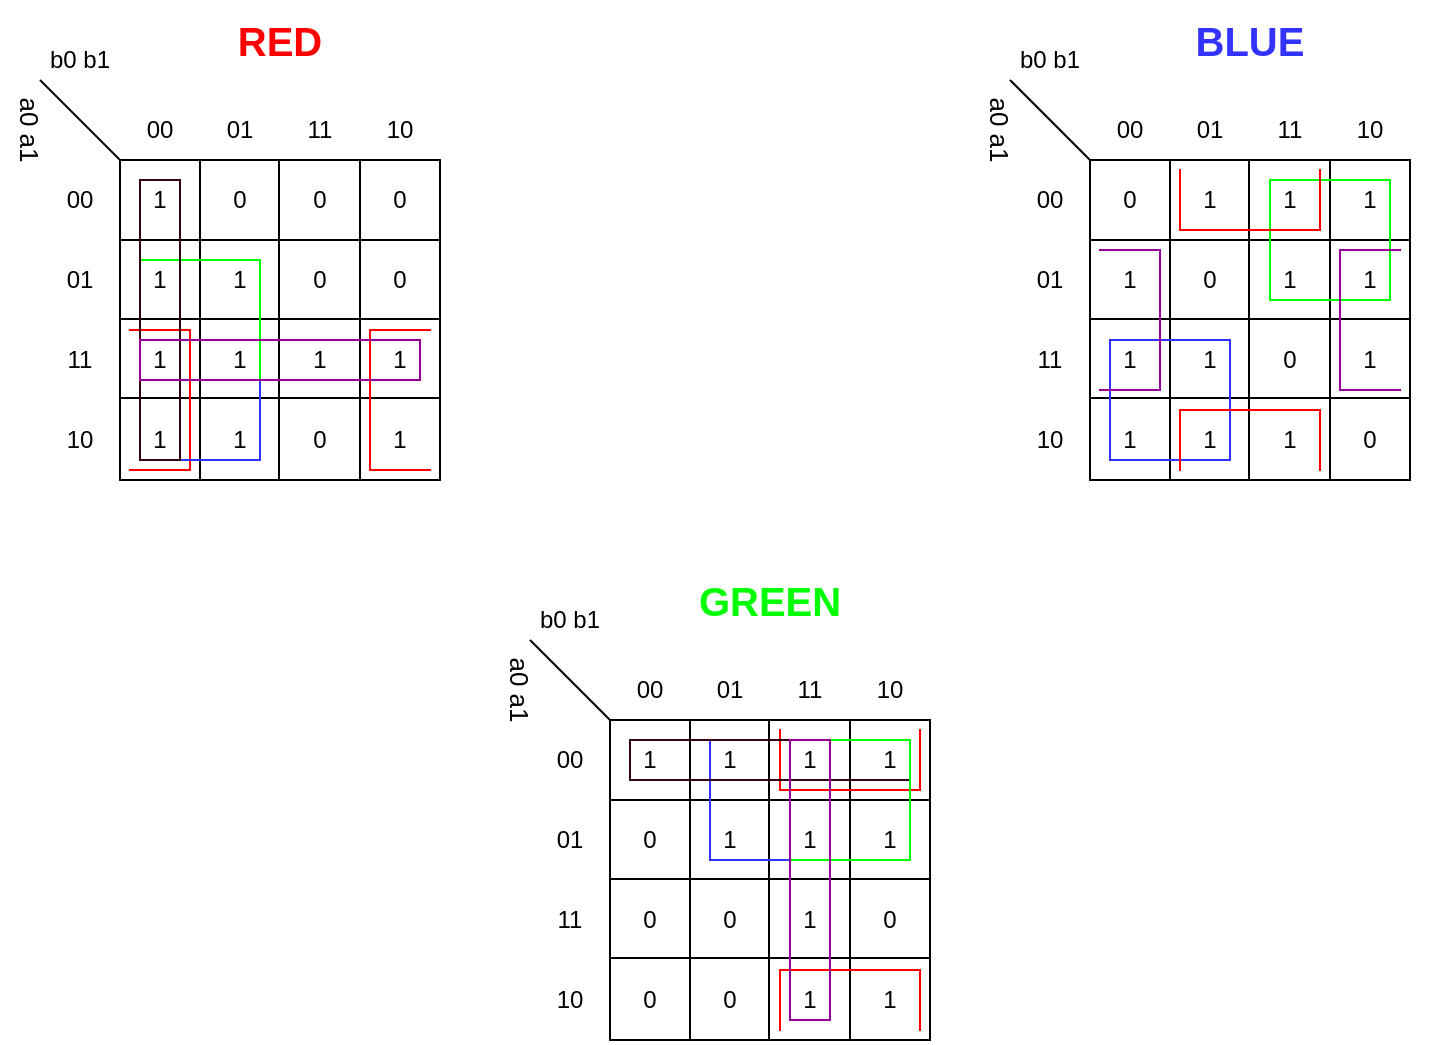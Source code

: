 <mxfile version="26.0.14">
  <diagram name="Page-1" id="_spbNpdxGvu0bYpgRzP7">
    <mxGraphModel dx="1105" dy="635" grid="1" gridSize="10" guides="1" tooltips="1" connect="1" arrows="1" fold="1" page="1" pageScale="1" pageWidth="850" pageHeight="1100" math="0" shadow="0">
      <root>
        <mxCell id="0" />
        <mxCell id="1" parent="0" />
        <mxCell id="H_fdNqEZYhqOomwV6L9n-1" value="" style="rounded=0;whiteSpace=wrap;html=1;" parent="1" vertex="1">
          <mxGeometry x="105" y="120" width="160" height="160" as="geometry" />
        </mxCell>
        <mxCell id="H_fdNqEZYhqOomwV6L9n-2" value="" style="endArrow=none;html=1;rounded=0;entryX=0;entryY=0;entryDx=0;entryDy=0;" parent="1" edge="1" target="H_fdNqEZYhqOomwV6L9n-1">
          <mxGeometry width="50" height="50" relative="1" as="geometry">
            <mxPoint x="65" y="80" as="sourcePoint" />
            <mxPoint x="95" y="50" as="targetPoint" />
          </mxGeometry>
        </mxCell>
        <mxCell id="ha9z89Nl5Ze3QV_GlEnP-1" value="a0 a1" style="text;html=1;align=center;verticalAlign=middle;whiteSpace=wrap;rounded=0;rotation=90;fontSize=13;" vertex="1" parent="1">
          <mxGeometry x="35" y="90" width="50" height="30" as="geometry" />
        </mxCell>
        <mxCell id="ha9z89Nl5Ze3QV_GlEnP-3" value="b0 b1" style="text;html=1;align=center;verticalAlign=middle;whiteSpace=wrap;rounded=0;" vertex="1" parent="1">
          <mxGeometry x="65" y="60" width="40" height="20" as="geometry" />
        </mxCell>
        <mxCell id="ha9z89Nl5Ze3QV_GlEnP-6" value="00" style="text;html=1;align=center;verticalAlign=middle;whiteSpace=wrap;rounded=0;" vertex="1" parent="1">
          <mxGeometry x="95" y="90" width="60" height="30" as="geometry" />
        </mxCell>
        <mxCell id="ha9z89Nl5Ze3QV_GlEnP-7" value="01" style="text;html=1;align=center;verticalAlign=middle;whiteSpace=wrap;rounded=0;" vertex="1" parent="1">
          <mxGeometry x="135" y="90" width="60" height="30" as="geometry" />
        </mxCell>
        <mxCell id="ha9z89Nl5Ze3QV_GlEnP-8" value="11" style="text;html=1;align=center;verticalAlign=middle;whiteSpace=wrap;rounded=0;" vertex="1" parent="1">
          <mxGeometry x="175" y="90" width="60" height="30" as="geometry" />
        </mxCell>
        <mxCell id="ha9z89Nl5Ze3QV_GlEnP-9" value="10" style="text;html=1;align=center;verticalAlign=middle;whiteSpace=wrap;rounded=0;" vertex="1" parent="1">
          <mxGeometry x="215" y="90" width="60" height="30" as="geometry" />
        </mxCell>
        <mxCell id="ha9z89Nl5Ze3QV_GlEnP-10" value="00" style="text;html=1;align=center;verticalAlign=middle;whiteSpace=wrap;rounded=0;" vertex="1" parent="1">
          <mxGeometry x="55" y="120" width="60" height="40" as="geometry" />
        </mxCell>
        <mxCell id="ha9z89Nl5Ze3QV_GlEnP-11" value="01" style="text;html=1;align=center;verticalAlign=middle;whiteSpace=wrap;rounded=0;" vertex="1" parent="1">
          <mxGeometry x="55" y="160" width="60" height="40" as="geometry" />
        </mxCell>
        <mxCell id="ha9z89Nl5Ze3QV_GlEnP-12" value="11" style="text;html=1;align=center;verticalAlign=middle;whiteSpace=wrap;rounded=0;" vertex="1" parent="1">
          <mxGeometry x="55" y="200" width="60" height="40" as="geometry" />
        </mxCell>
        <mxCell id="ha9z89Nl5Ze3QV_GlEnP-13" value="10" style="text;html=1;align=center;verticalAlign=middle;whiteSpace=wrap;rounded=0;" vertex="1" parent="1">
          <mxGeometry x="55" y="240" width="60" height="40" as="geometry" />
        </mxCell>
        <mxCell id="ha9z89Nl5Ze3QV_GlEnP-14" value="" style="endArrow=none;html=1;rounded=0;exitX=0.75;exitY=1;exitDx=0;exitDy=0;entryX=0.75;entryY=0;entryDx=0;entryDy=0;" edge="1" parent="1" source="H_fdNqEZYhqOomwV6L9n-1" target="H_fdNqEZYhqOomwV6L9n-1">
          <mxGeometry width="50" height="50" relative="1" as="geometry">
            <mxPoint x="225" y="260" as="sourcePoint" />
            <mxPoint x="275" y="210" as="targetPoint" />
          </mxGeometry>
        </mxCell>
        <mxCell id="ha9z89Nl5Ze3QV_GlEnP-15" value="" style="endArrow=none;html=1;rounded=0;exitX=0.75;exitY=1;exitDx=0;exitDy=0;entryX=0.75;entryY=0;entryDx=0;entryDy=0;" edge="1" parent="1">
          <mxGeometry width="50" height="50" relative="1" as="geometry">
            <mxPoint x="184.5" y="280" as="sourcePoint" />
            <mxPoint x="184.5" y="120" as="targetPoint" />
          </mxGeometry>
        </mxCell>
        <mxCell id="ha9z89Nl5Ze3QV_GlEnP-16" value="" style="endArrow=none;html=1;rounded=0;exitX=0.75;exitY=1;exitDx=0;exitDy=0;entryX=0.75;entryY=0;entryDx=0;entryDy=0;" edge="1" parent="1">
          <mxGeometry width="50" height="50" relative="1" as="geometry">
            <mxPoint x="145" y="280" as="sourcePoint" />
            <mxPoint x="145" y="120" as="targetPoint" />
          </mxGeometry>
        </mxCell>
        <mxCell id="ha9z89Nl5Ze3QV_GlEnP-17" value="" style="endArrow=none;html=1;rounded=0;entryX=1;entryY=0.25;entryDx=0;entryDy=0;" edge="1" parent="1" target="H_fdNqEZYhqOomwV6L9n-1">
          <mxGeometry width="50" height="50" relative="1" as="geometry">
            <mxPoint x="105" y="160" as="sourcePoint" />
            <mxPoint x="255" y="150" as="targetPoint" />
          </mxGeometry>
        </mxCell>
        <mxCell id="ha9z89Nl5Ze3QV_GlEnP-18" value="" style="endArrow=none;html=1;rounded=0;entryX=1;entryY=0.25;entryDx=0;entryDy=0;" edge="1" parent="1">
          <mxGeometry width="50" height="50" relative="1" as="geometry">
            <mxPoint x="105" y="199.5" as="sourcePoint" />
            <mxPoint x="265" y="199.5" as="targetPoint" />
          </mxGeometry>
        </mxCell>
        <mxCell id="ha9z89Nl5Ze3QV_GlEnP-19" value="" style="endArrow=none;html=1;rounded=0;entryX=1;entryY=0.25;entryDx=0;entryDy=0;" edge="1" parent="1">
          <mxGeometry width="50" height="50" relative="1" as="geometry">
            <mxPoint x="105" y="239" as="sourcePoint" />
            <mxPoint x="265" y="239" as="targetPoint" />
          </mxGeometry>
        </mxCell>
        <mxCell id="ha9z89Nl5Ze3QV_GlEnP-20" value="&lt;font style=&quot;font-size: 20px; color: rgb(255, 0, 0);&quot;&gt;&lt;b style=&quot;&quot;&gt;RED&lt;/b&gt;&lt;/font&gt;" style="text;html=1;align=center;verticalAlign=middle;whiteSpace=wrap;rounded=0;" vertex="1" parent="1">
          <mxGeometry x="145" y="40" width="80" height="40" as="geometry" />
        </mxCell>
        <mxCell id="ha9z89Nl5Ze3QV_GlEnP-21" value="1" style="text;html=1;align=center;verticalAlign=middle;whiteSpace=wrap;rounded=0;" vertex="1" parent="1">
          <mxGeometry x="105" y="120" width="40" height="40" as="geometry" />
        </mxCell>
        <mxCell id="ha9z89Nl5Ze3QV_GlEnP-22" value="1" style="text;html=1;align=center;verticalAlign=middle;whiteSpace=wrap;rounded=0;" vertex="1" parent="1">
          <mxGeometry x="145" y="160" width="40" height="40" as="geometry" />
        </mxCell>
        <mxCell id="ha9z89Nl5Ze3QV_GlEnP-23" value="0" style="text;html=1;align=center;verticalAlign=middle;whiteSpace=wrap;rounded=0;" vertex="1" parent="1">
          <mxGeometry x="185" y="160" width="40" height="40" as="geometry" />
        </mxCell>
        <mxCell id="ha9z89Nl5Ze3QV_GlEnP-24" value="0" style="text;html=1;align=center;verticalAlign=middle;whiteSpace=wrap;rounded=0;" vertex="1" parent="1">
          <mxGeometry x="225" y="160" width="40" height="40" as="geometry" />
        </mxCell>
        <mxCell id="ha9z89Nl5Ze3QV_GlEnP-25" value="1" style="text;html=1;align=center;verticalAlign=middle;whiteSpace=wrap;rounded=0;" vertex="1" parent="1">
          <mxGeometry x="105" y="200" width="40" height="40" as="geometry" />
        </mxCell>
        <mxCell id="ha9z89Nl5Ze3QV_GlEnP-26" value="1" style="text;html=1;align=center;verticalAlign=middle;whiteSpace=wrap;rounded=0;" vertex="1" parent="1">
          <mxGeometry x="145" y="200" width="40" height="40" as="geometry" />
        </mxCell>
        <mxCell id="ha9z89Nl5Ze3QV_GlEnP-27" value="1" style="text;html=1;align=center;verticalAlign=middle;whiteSpace=wrap;rounded=0;" vertex="1" parent="1">
          <mxGeometry x="185" y="200" width="40" height="40" as="geometry" />
        </mxCell>
        <mxCell id="ha9z89Nl5Ze3QV_GlEnP-28" value="1" style="text;html=1;align=center;verticalAlign=middle;whiteSpace=wrap;rounded=0;" vertex="1" parent="1">
          <mxGeometry x="225" y="200" width="40" height="40" as="geometry" />
        </mxCell>
        <mxCell id="ha9z89Nl5Ze3QV_GlEnP-29" value="1" style="text;html=1;align=center;verticalAlign=middle;whiteSpace=wrap;rounded=0;" vertex="1" parent="1">
          <mxGeometry x="225" y="240" width="40" height="40" as="geometry" />
        </mxCell>
        <mxCell id="ha9z89Nl5Ze3QV_GlEnP-30" value="0" style="text;html=1;align=center;verticalAlign=middle;whiteSpace=wrap;rounded=0;" vertex="1" parent="1">
          <mxGeometry x="185" y="240" width="40" height="40" as="geometry" />
        </mxCell>
        <mxCell id="ha9z89Nl5Ze3QV_GlEnP-31" value="1" style="text;html=1;align=center;verticalAlign=middle;whiteSpace=wrap;rounded=0;" vertex="1" parent="1">
          <mxGeometry x="145" y="240" width="40" height="40" as="geometry" />
        </mxCell>
        <mxCell id="ha9z89Nl5Ze3QV_GlEnP-32" value="1" style="text;html=1;align=center;verticalAlign=middle;whiteSpace=wrap;rounded=0;" vertex="1" parent="1">
          <mxGeometry x="105" y="240" width="40" height="40" as="geometry" />
        </mxCell>
        <mxCell id="ha9z89Nl5Ze3QV_GlEnP-35" value="0" style="text;html=1;align=center;verticalAlign=middle;whiteSpace=wrap;rounded=0;" vertex="1" parent="1">
          <mxGeometry x="145" y="120" width="40" height="40" as="geometry" />
        </mxCell>
        <mxCell id="ha9z89Nl5Ze3QV_GlEnP-36" value="0" style="text;html=1;align=center;verticalAlign=middle;whiteSpace=wrap;rounded=0;" vertex="1" parent="1">
          <mxGeometry x="185" y="120" width="40" height="40" as="geometry" />
        </mxCell>
        <mxCell id="ha9z89Nl5Ze3QV_GlEnP-37" value="0" style="text;html=1;align=center;verticalAlign=middle;whiteSpace=wrap;rounded=0;" vertex="1" parent="1">
          <mxGeometry x="225" y="120" width="40" height="40" as="geometry" />
        </mxCell>
        <mxCell id="ha9z89Nl5Ze3QV_GlEnP-38" value="1" style="text;html=1;align=center;verticalAlign=middle;whiteSpace=wrap;rounded=0;" vertex="1" parent="1">
          <mxGeometry x="105" y="160" width="40" height="40" as="geometry" />
        </mxCell>
        <mxCell id="ha9z89Nl5Ze3QV_GlEnP-46" value="" style="shape=partialRectangle;whiteSpace=wrap;html=1;bottom=1;right=1;left=1;top=0;fillColor=none;routingCenterX=-0.5;strokeColor=#FF0000;rotation=90;" vertex="1" parent="1">
          <mxGeometry x="210" y="225" width="70" height="30" as="geometry" />
        </mxCell>
        <mxCell id="ha9z89Nl5Ze3QV_GlEnP-48" value="" style="shape=partialRectangle;whiteSpace=wrap;html=1;bottom=1;right=1;left=1;top=0;fillColor=none;routingCenterX=-0.5;strokeColor=#FF0000;rotation=-90;" vertex="1" parent="1">
          <mxGeometry x="90" y="225" width="70" height="30" as="geometry" />
        </mxCell>
        <mxCell id="ha9z89Nl5Ze3QV_GlEnP-53" value="" style="shape=partialRectangle;whiteSpace=wrap;html=1;bottom=1;right=1;left=1;top=0;fillColor=none;routingCenterX=-0.5;strokeColor=#3333FF;" vertex="1" parent="1">
          <mxGeometry x="115" y="210" width="60" height="60" as="geometry" />
        </mxCell>
        <mxCell id="ha9z89Nl5Ze3QV_GlEnP-54" value="" style="endArrow=none;html=1;rounded=0;strokeColor=#3333FF;exitX=0;exitY=0;exitDx=0;exitDy=0;entryX=1;entryY=0;entryDx=0;entryDy=0;" edge="1" parent="1" source="ha9z89Nl5Ze3QV_GlEnP-53" target="ha9z89Nl5Ze3QV_GlEnP-53">
          <mxGeometry width="50" height="50" relative="1" as="geometry">
            <mxPoint x="120" y="260" as="sourcePoint" />
            <mxPoint x="170" y="210" as="targetPoint" />
          </mxGeometry>
        </mxCell>
        <mxCell id="ha9z89Nl5Ze3QV_GlEnP-55" value="" style="shape=partialRectangle;whiteSpace=wrap;html=1;bottom=1;right=1;left=1;top=0;fillColor=none;routingCenterX=-0.5;strokeColor=#00FF00;" vertex="1" parent="1">
          <mxGeometry x="115" y="170" width="60" height="60" as="geometry" />
        </mxCell>
        <mxCell id="ha9z89Nl5Ze3QV_GlEnP-57" value="" style="endArrow=none;html=1;rounded=0;strokeColor=#00FF00;entryX=1;entryY=0;entryDx=0;entryDy=0;exitX=0;exitY=0;exitDx=0;exitDy=0;" edge="1" parent="1" source="ha9z89Nl5Ze3QV_GlEnP-55" target="ha9z89Nl5Ze3QV_GlEnP-55">
          <mxGeometry width="50" height="50" relative="1" as="geometry">
            <mxPoint x="85" y="260" as="sourcePoint" />
            <mxPoint x="135" y="210" as="targetPoint" />
          </mxGeometry>
        </mxCell>
        <mxCell id="ha9z89Nl5Ze3QV_GlEnP-60" value="" style="shape=partialRectangle;whiteSpace=wrap;html=1;bottom=1;right=1;left=1;top=0;fillColor=none;routingCenterX=-0.5;strokeColor=#33001A;direction=south;" vertex="1" parent="1">
          <mxGeometry x="115" y="130" width="20" height="140" as="geometry" />
        </mxCell>
        <mxCell id="ha9z89Nl5Ze3QV_GlEnP-61" value="" style="endArrow=none;html=1;rounded=0;strokeColor=#33001A;" edge="1" parent="1">
          <mxGeometry width="50" height="50" relative="1" as="geometry">
            <mxPoint x="135" y="130" as="sourcePoint" />
            <mxPoint x="135" y="270" as="targetPoint" />
          </mxGeometry>
        </mxCell>
        <mxCell id="ha9z89Nl5Ze3QV_GlEnP-62" value="" style="shape=partialRectangle;whiteSpace=wrap;html=1;bottom=1;right=1;left=1;top=0;fillColor=none;routingCenterX=-0.5;strokeColor=#990099;" vertex="1" parent="1">
          <mxGeometry x="115" y="210" width="140" height="20" as="geometry" />
        </mxCell>
        <mxCell id="ha9z89Nl5Ze3QV_GlEnP-63" value="" style="endArrow=none;html=1;rounded=0;strokeColor=#990099;entryX=1;entryY=0;entryDx=0;entryDy=0;exitX=0;exitY=0;exitDx=0;exitDy=0;" edge="1" parent="1" source="ha9z89Nl5Ze3QV_GlEnP-62" target="ha9z89Nl5Ze3QV_GlEnP-62">
          <mxGeometry width="50" height="50" relative="1" as="geometry">
            <mxPoint x="5" y="150" as="sourcePoint" />
            <mxPoint x="55" y="100" as="targetPoint" />
          </mxGeometry>
        </mxCell>
        <mxCell id="ha9z89Nl5Ze3QV_GlEnP-64" value="" style="rounded=0;whiteSpace=wrap;html=1;" vertex="1" parent="1">
          <mxGeometry x="590" y="120" width="160" height="160" as="geometry" />
        </mxCell>
        <mxCell id="ha9z89Nl5Ze3QV_GlEnP-65" value="" style="endArrow=none;html=1;rounded=0;entryX=0;entryY=0;entryDx=0;entryDy=0;" edge="1" parent="1" target="ha9z89Nl5Ze3QV_GlEnP-64">
          <mxGeometry width="50" height="50" relative="1" as="geometry">
            <mxPoint x="550" y="80" as="sourcePoint" />
            <mxPoint x="580" y="50" as="targetPoint" />
          </mxGeometry>
        </mxCell>
        <mxCell id="ha9z89Nl5Ze3QV_GlEnP-66" value="a0 a1" style="text;html=1;align=center;verticalAlign=middle;whiteSpace=wrap;rounded=0;rotation=90;fontSize=13;" vertex="1" parent="1">
          <mxGeometry x="520" y="90" width="50" height="30" as="geometry" />
        </mxCell>
        <mxCell id="ha9z89Nl5Ze3QV_GlEnP-67" value="b0 b1" style="text;html=1;align=center;verticalAlign=middle;whiteSpace=wrap;rounded=0;" vertex="1" parent="1">
          <mxGeometry x="550" y="60" width="40" height="20" as="geometry" />
        </mxCell>
        <mxCell id="ha9z89Nl5Ze3QV_GlEnP-68" value="00" style="text;html=1;align=center;verticalAlign=middle;whiteSpace=wrap;rounded=0;" vertex="1" parent="1">
          <mxGeometry x="580" y="90" width="60" height="30" as="geometry" />
        </mxCell>
        <mxCell id="ha9z89Nl5Ze3QV_GlEnP-69" value="01" style="text;html=1;align=center;verticalAlign=middle;whiteSpace=wrap;rounded=0;" vertex="1" parent="1">
          <mxGeometry x="620" y="90" width="60" height="30" as="geometry" />
        </mxCell>
        <mxCell id="ha9z89Nl5Ze3QV_GlEnP-70" value="11" style="text;html=1;align=center;verticalAlign=middle;whiteSpace=wrap;rounded=0;" vertex="1" parent="1">
          <mxGeometry x="660" y="90" width="60" height="30" as="geometry" />
        </mxCell>
        <mxCell id="ha9z89Nl5Ze3QV_GlEnP-71" value="10" style="text;html=1;align=center;verticalAlign=middle;whiteSpace=wrap;rounded=0;" vertex="1" parent="1">
          <mxGeometry x="700" y="90" width="60" height="30" as="geometry" />
        </mxCell>
        <mxCell id="ha9z89Nl5Ze3QV_GlEnP-72" value="00" style="text;html=1;align=center;verticalAlign=middle;whiteSpace=wrap;rounded=0;" vertex="1" parent="1">
          <mxGeometry x="540" y="120" width="60" height="40" as="geometry" />
        </mxCell>
        <mxCell id="ha9z89Nl5Ze3QV_GlEnP-73" value="01" style="text;html=1;align=center;verticalAlign=middle;whiteSpace=wrap;rounded=0;" vertex="1" parent="1">
          <mxGeometry x="540" y="160" width="60" height="40" as="geometry" />
        </mxCell>
        <mxCell id="ha9z89Nl5Ze3QV_GlEnP-74" value="11" style="text;html=1;align=center;verticalAlign=middle;whiteSpace=wrap;rounded=0;" vertex="1" parent="1">
          <mxGeometry x="540" y="200" width="60" height="40" as="geometry" />
        </mxCell>
        <mxCell id="ha9z89Nl5Ze3QV_GlEnP-75" value="10" style="text;html=1;align=center;verticalAlign=middle;whiteSpace=wrap;rounded=0;" vertex="1" parent="1">
          <mxGeometry x="540" y="240" width="60" height="40" as="geometry" />
        </mxCell>
        <mxCell id="ha9z89Nl5Ze3QV_GlEnP-76" value="" style="endArrow=none;html=1;rounded=0;exitX=0.75;exitY=1;exitDx=0;exitDy=0;entryX=0.75;entryY=0;entryDx=0;entryDy=0;" edge="1" parent="1" source="ha9z89Nl5Ze3QV_GlEnP-64" target="ha9z89Nl5Ze3QV_GlEnP-64">
          <mxGeometry width="50" height="50" relative="1" as="geometry">
            <mxPoint x="710" y="260" as="sourcePoint" />
            <mxPoint x="760" y="210" as="targetPoint" />
          </mxGeometry>
        </mxCell>
        <mxCell id="ha9z89Nl5Ze3QV_GlEnP-77" value="" style="endArrow=none;html=1;rounded=0;exitX=0.75;exitY=1;exitDx=0;exitDy=0;entryX=0.75;entryY=0;entryDx=0;entryDy=0;" edge="1" parent="1">
          <mxGeometry width="50" height="50" relative="1" as="geometry">
            <mxPoint x="669.5" y="280" as="sourcePoint" />
            <mxPoint x="669.5" y="120" as="targetPoint" />
          </mxGeometry>
        </mxCell>
        <mxCell id="ha9z89Nl5Ze3QV_GlEnP-78" value="" style="endArrow=none;html=1;rounded=0;exitX=0.75;exitY=1;exitDx=0;exitDy=0;entryX=0.75;entryY=0;entryDx=0;entryDy=0;" edge="1" parent="1">
          <mxGeometry width="50" height="50" relative="1" as="geometry">
            <mxPoint x="630" y="280" as="sourcePoint" />
            <mxPoint x="630" y="120" as="targetPoint" />
          </mxGeometry>
        </mxCell>
        <mxCell id="ha9z89Nl5Ze3QV_GlEnP-79" value="" style="endArrow=none;html=1;rounded=0;entryX=1;entryY=0.25;entryDx=0;entryDy=0;" edge="1" parent="1" target="ha9z89Nl5Ze3QV_GlEnP-64">
          <mxGeometry width="50" height="50" relative="1" as="geometry">
            <mxPoint x="590" y="160" as="sourcePoint" />
            <mxPoint x="740" y="150" as="targetPoint" />
          </mxGeometry>
        </mxCell>
        <mxCell id="ha9z89Nl5Ze3QV_GlEnP-80" value="" style="endArrow=none;html=1;rounded=0;entryX=1;entryY=0.25;entryDx=0;entryDy=0;" edge="1" parent="1">
          <mxGeometry width="50" height="50" relative="1" as="geometry">
            <mxPoint x="590" y="199.5" as="sourcePoint" />
            <mxPoint x="750" y="199.5" as="targetPoint" />
          </mxGeometry>
        </mxCell>
        <mxCell id="ha9z89Nl5Ze3QV_GlEnP-81" value="" style="endArrow=none;html=1;rounded=0;entryX=1;entryY=0.25;entryDx=0;entryDy=0;" edge="1" parent="1">
          <mxGeometry width="50" height="50" relative="1" as="geometry">
            <mxPoint x="590" y="239" as="sourcePoint" />
            <mxPoint x="750" y="239" as="targetPoint" />
          </mxGeometry>
        </mxCell>
        <mxCell id="ha9z89Nl5Ze3QV_GlEnP-82" value="&lt;font style=&quot;font-size: 20px; color: rgb(51, 51, 255);&quot;&gt;&lt;b&gt;BLUE&lt;/b&gt;&lt;/font&gt;" style="text;html=1;align=center;verticalAlign=middle;whiteSpace=wrap;rounded=0;" vertex="1" parent="1">
          <mxGeometry x="630" y="40" width="80" height="40" as="geometry" />
        </mxCell>
        <mxCell id="ha9z89Nl5Ze3QV_GlEnP-83" value="0" style="text;html=1;align=center;verticalAlign=middle;whiteSpace=wrap;rounded=0;" vertex="1" parent="1">
          <mxGeometry x="590" y="120" width="40" height="40" as="geometry" />
        </mxCell>
        <mxCell id="ha9z89Nl5Ze3QV_GlEnP-84" value="0" style="text;html=1;align=center;verticalAlign=middle;whiteSpace=wrap;rounded=0;" vertex="1" parent="1">
          <mxGeometry x="630" y="160" width="40" height="40" as="geometry" />
        </mxCell>
        <mxCell id="ha9z89Nl5Ze3QV_GlEnP-85" value="1" style="text;html=1;align=center;verticalAlign=middle;whiteSpace=wrap;rounded=0;" vertex="1" parent="1">
          <mxGeometry x="670" y="160" width="40" height="40" as="geometry" />
        </mxCell>
        <mxCell id="ha9z89Nl5Ze3QV_GlEnP-86" value="1" style="text;html=1;align=center;verticalAlign=middle;whiteSpace=wrap;rounded=0;" vertex="1" parent="1">
          <mxGeometry x="710" y="160" width="40" height="40" as="geometry" />
        </mxCell>
        <mxCell id="ha9z89Nl5Ze3QV_GlEnP-87" value="1" style="text;html=1;align=center;verticalAlign=middle;whiteSpace=wrap;rounded=0;" vertex="1" parent="1">
          <mxGeometry x="590" y="200" width="40" height="40" as="geometry" />
        </mxCell>
        <mxCell id="ha9z89Nl5Ze3QV_GlEnP-88" value="1" style="text;html=1;align=center;verticalAlign=middle;whiteSpace=wrap;rounded=0;" vertex="1" parent="1">
          <mxGeometry x="630" y="200" width="40" height="40" as="geometry" />
        </mxCell>
        <mxCell id="ha9z89Nl5Ze3QV_GlEnP-89" value="0" style="text;html=1;align=center;verticalAlign=middle;whiteSpace=wrap;rounded=0;" vertex="1" parent="1">
          <mxGeometry x="670" y="200" width="40" height="40" as="geometry" />
        </mxCell>
        <mxCell id="ha9z89Nl5Ze3QV_GlEnP-90" value="1" style="text;html=1;align=center;verticalAlign=middle;whiteSpace=wrap;rounded=0;" vertex="1" parent="1">
          <mxGeometry x="710" y="200" width="40" height="40" as="geometry" />
        </mxCell>
        <mxCell id="ha9z89Nl5Ze3QV_GlEnP-91" value="0" style="text;html=1;align=center;verticalAlign=middle;whiteSpace=wrap;rounded=0;" vertex="1" parent="1">
          <mxGeometry x="710" y="240" width="40" height="40" as="geometry" />
        </mxCell>
        <mxCell id="ha9z89Nl5Ze3QV_GlEnP-92" value="1" style="text;html=1;align=center;verticalAlign=middle;whiteSpace=wrap;rounded=0;" vertex="1" parent="1">
          <mxGeometry x="670" y="240" width="40" height="40" as="geometry" />
        </mxCell>
        <mxCell id="ha9z89Nl5Ze3QV_GlEnP-93" value="1" style="text;html=1;align=center;verticalAlign=middle;whiteSpace=wrap;rounded=0;" vertex="1" parent="1">
          <mxGeometry x="630" y="240" width="40" height="40" as="geometry" />
        </mxCell>
        <mxCell id="ha9z89Nl5Ze3QV_GlEnP-94" value="1" style="text;html=1;align=center;verticalAlign=middle;whiteSpace=wrap;rounded=0;" vertex="1" parent="1">
          <mxGeometry x="590" y="240" width="40" height="40" as="geometry" />
        </mxCell>
        <mxCell id="ha9z89Nl5Ze3QV_GlEnP-95" value="1" style="text;html=1;align=center;verticalAlign=middle;whiteSpace=wrap;rounded=0;" vertex="1" parent="1">
          <mxGeometry x="630" y="120" width="40" height="40" as="geometry" />
        </mxCell>
        <mxCell id="ha9z89Nl5Ze3QV_GlEnP-96" value="1" style="text;html=1;align=center;verticalAlign=middle;whiteSpace=wrap;rounded=0;" vertex="1" parent="1">
          <mxGeometry x="670" y="120" width="40" height="40" as="geometry" />
        </mxCell>
        <mxCell id="ha9z89Nl5Ze3QV_GlEnP-97" value="1" style="text;html=1;align=center;verticalAlign=middle;whiteSpace=wrap;rounded=0;" vertex="1" parent="1">
          <mxGeometry x="710" y="120" width="40" height="40" as="geometry" />
        </mxCell>
        <mxCell id="ha9z89Nl5Ze3QV_GlEnP-98" value="1" style="text;html=1;align=center;verticalAlign=middle;whiteSpace=wrap;rounded=0;" vertex="1" parent="1">
          <mxGeometry x="590" y="160" width="40" height="40" as="geometry" />
        </mxCell>
        <mxCell id="ha9z89Nl5Ze3QV_GlEnP-180" value="" style="rounded=0;whiteSpace=wrap;html=1;" vertex="1" parent="1">
          <mxGeometry x="350" y="400" width="160" height="160" as="geometry" />
        </mxCell>
        <mxCell id="ha9z89Nl5Ze3QV_GlEnP-181" value="" style="endArrow=none;html=1;rounded=0;entryX=0;entryY=0;entryDx=0;entryDy=0;" edge="1" parent="1" target="ha9z89Nl5Ze3QV_GlEnP-180">
          <mxGeometry width="50" height="50" relative="1" as="geometry">
            <mxPoint x="310" y="360" as="sourcePoint" />
            <mxPoint x="340" y="330" as="targetPoint" />
          </mxGeometry>
        </mxCell>
        <mxCell id="ha9z89Nl5Ze3QV_GlEnP-182" value="a0 a1" style="text;html=1;align=center;verticalAlign=middle;whiteSpace=wrap;rounded=0;rotation=90;fontSize=13;" vertex="1" parent="1">
          <mxGeometry x="280" y="370" width="50" height="30" as="geometry" />
        </mxCell>
        <mxCell id="ha9z89Nl5Ze3QV_GlEnP-183" value="b0 b1" style="text;html=1;align=center;verticalAlign=middle;whiteSpace=wrap;rounded=0;" vertex="1" parent="1">
          <mxGeometry x="310" y="340" width="40" height="20" as="geometry" />
        </mxCell>
        <mxCell id="ha9z89Nl5Ze3QV_GlEnP-184" value="00" style="text;html=1;align=center;verticalAlign=middle;whiteSpace=wrap;rounded=0;" vertex="1" parent="1">
          <mxGeometry x="340" y="370" width="60" height="30" as="geometry" />
        </mxCell>
        <mxCell id="ha9z89Nl5Ze3QV_GlEnP-185" value="01" style="text;html=1;align=center;verticalAlign=middle;whiteSpace=wrap;rounded=0;" vertex="1" parent="1">
          <mxGeometry x="380" y="370" width="60" height="30" as="geometry" />
        </mxCell>
        <mxCell id="ha9z89Nl5Ze3QV_GlEnP-186" value="11" style="text;html=1;align=center;verticalAlign=middle;whiteSpace=wrap;rounded=0;" vertex="1" parent="1">
          <mxGeometry x="420" y="370" width="60" height="30" as="geometry" />
        </mxCell>
        <mxCell id="ha9z89Nl5Ze3QV_GlEnP-187" value="10" style="text;html=1;align=center;verticalAlign=middle;whiteSpace=wrap;rounded=0;" vertex="1" parent="1">
          <mxGeometry x="460" y="370" width="60" height="30" as="geometry" />
        </mxCell>
        <mxCell id="ha9z89Nl5Ze3QV_GlEnP-188" value="00" style="text;html=1;align=center;verticalAlign=middle;whiteSpace=wrap;rounded=0;" vertex="1" parent="1">
          <mxGeometry x="300" y="400" width="60" height="40" as="geometry" />
        </mxCell>
        <mxCell id="ha9z89Nl5Ze3QV_GlEnP-189" value="01" style="text;html=1;align=center;verticalAlign=middle;whiteSpace=wrap;rounded=0;" vertex="1" parent="1">
          <mxGeometry x="300" y="440" width="60" height="40" as="geometry" />
        </mxCell>
        <mxCell id="ha9z89Nl5Ze3QV_GlEnP-190" value="11" style="text;html=1;align=center;verticalAlign=middle;whiteSpace=wrap;rounded=0;" vertex="1" parent="1">
          <mxGeometry x="300" y="480" width="60" height="40" as="geometry" />
        </mxCell>
        <mxCell id="ha9z89Nl5Ze3QV_GlEnP-191" value="10" style="text;html=1;align=center;verticalAlign=middle;whiteSpace=wrap;rounded=0;" vertex="1" parent="1">
          <mxGeometry x="300" y="520" width="60" height="40" as="geometry" />
        </mxCell>
        <mxCell id="ha9z89Nl5Ze3QV_GlEnP-192" value="" style="endArrow=none;html=1;rounded=0;exitX=0.75;exitY=1;exitDx=0;exitDy=0;entryX=0.75;entryY=0;entryDx=0;entryDy=0;" edge="1" parent="1" source="ha9z89Nl5Ze3QV_GlEnP-180" target="ha9z89Nl5Ze3QV_GlEnP-180">
          <mxGeometry width="50" height="50" relative="1" as="geometry">
            <mxPoint x="470" y="540" as="sourcePoint" />
            <mxPoint x="520" y="490" as="targetPoint" />
          </mxGeometry>
        </mxCell>
        <mxCell id="ha9z89Nl5Ze3QV_GlEnP-193" value="" style="endArrow=none;html=1;rounded=0;exitX=0.75;exitY=1;exitDx=0;exitDy=0;entryX=0.75;entryY=0;entryDx=0;entryDy=0;" edge="1" parent="1">
          <mxGeometry width="50" height="50" relative="1" as="geometry">
            <mxPoint x="429.5" y="560" as="sourcePoint" />
            <mxPoint x="429.5" y="400" as="targetPoint" />
          </mxGeometry>
        </mxCell>
        <mxCell id="ha9z89Nl5Ze3QV_GlEnP-194" value="" style="endArrow=none;html=1;rounded=0;exitX=0.75;exitY=1;exitDx=0;exitDy=0;entryX=0.75;entryY=0;entryDx=0;entryDy=0;" edge="1" parent="1">
          <mxGeometry width="50" height="50" relative="1" as="geometry">
            <mxPoint x="390" y="560" as="sourcePoint" />
            <mxPoint x="390" y="400" as="targetPoint" />
          </mxGeometry>
        </mxCell>
        <mxCell id="ha9z89Nl5Ze3QV_GlEnP-195" value="" style="endArrow=none;html=1;rounded=0;entryX=1;entryY=0.25;entryDx=0;entryDy=0;" edge="1" parent="1" target="ha9z89Nl5Ze3QV_GlEnP-180">
          <mxGeometry width="50" height="50" relative="1" as="geometry">
            <mxPoint x="350" y="440" as="sourcePoint" />
            <mxPoint x="500" y="430" as="targetPoint" />
          </mxGeometry>
        </mxCell>
        <mxCell id="ha9z89Nl5Ze3QV_GlEnP-196" value="" style="endArrow=none;html=1;rounded=0;entryX=1;entryY=0.25;entryDx=0;entryDy=0;" edge="1" parent="1">
          <mxGeometry width="50" height="50" relative="1" as="geometry">
            <mxPoint x="350" y="479.5" as="sourcePoint" />
            <mxPoint x="510" y="479.5" as="targetPoint" />
          </mxGeometry>
        </mxCell>
        <mxCell id="ha9z89Nl5Ze3QV_GlEnP-197" value="" style="endArrow=none;html=1;rounded=0;entryX=1;entryY=0.25;entryDx=0;entryDy=0;" edge="1" parent="1">
          <mxGeometry width="50" height="50" relative="1" as="geometry">
            <mxPoint x="350" y="519" as="sourcePoint" />
            <mxPoint x="510" y="519" as="targetPoint" />
          </mxGeometry>
        </mxCell>
        <mxCell id="ha9z89Nl5Ze3QV_GlEnP-198" value="&lt;font style=&quot;font-size: 20px; color: rgb(0, 255, 0);&quot;&gt;&lt;b style=&quot;&quot;&gt;GREEN&lt;/b&gt;&lt;/font&gt;" style="text;html=1;align=center;verticalAlign=middle;whiteSpace=wrap;rounded=0;" vertex="1" parent="1">
          <mxGeometry x="390" y="320" width="80" height="40" as="geometry" />
        </mxCell>
        <mxCell id="ha9z89Nl5Ze3QV_GlEnP-199" value="1" style="text;html=1;align=center;verticalAlign=middle;whiteSpace=wrap;rounded=0;" vertex="1" parent="1">
          <mxGeometry x="350" y="400" width="40" height="40" as="geometry" />
        </mxCell>
        <mxCell id="ha9z89Nl5Ze3QV_GlEnP-200" value="1" style="text;html=1;align=center;verticalAlign=middle;whiteSpace=wrap;rounded=0;" vertex="1" parent="1">
          <mxGeometry x="390" y="440" width="40" height="40" as="geometry" />
        </mxCell>
        <mxCell id="ha9z89Nl5Ze3QV_GlEnP-201" value="1" style="text;html=1;align=center;verticalAlign=middle;whiteSpace=wrap;rounded=0;" vertex="1" parent="1">
          <mxGeometry x="430" y="440" width="40" height="40" as="geometry" />
        </mxCell>
        <mxCell id="ha9z89Nl5Ze3QV_GlEnP-202" value="1" style="text;html=1;align=center;verticalAlign=middle;whiteSpace=wrap;rounded=0;" vertex="1" parent="1">
          <mxGeometry x="470" y="440" width="40" height="40" as="geometry" />
        </mxCell>
        <mxCell id="ha9z89Nl5Ze3QV_GlEnP-203" value="0" style="text;html=1;align=center;verticalAlign=middle;whiteSpace=wrap;rounded=0;" vertex="1" parent="1">
          <mxGeometry x="350" y="480" width="40" height="40" as="geometry" />
        </mxCell>
        <mxCell id="ha9z89Nl5Ze3QV_GlEnP-204" value="0" style="text;html=1;align=center;verticalAlign=middle;whiteSpace=wrap;rounded=0;" vertex="1" parent="1">
          <mxGeometry x="390" y="480" width="40" height="40" as="geometry" />
        </mxCell>
        <mxCell id="ha9z89Nl5Ze3QV_GlEnP-205" value="1" style="text;html=1;align=center;verticalAlign=middle;whiteSpace=wrap;rounded=0;" vertex="1" parent="1">
          <mxGeometry x="430" y="480" width="40" height="40" as="geometry" />
        </mxCell>
        <mxCell id="ha9z89Nl5Ze3QV_GlEnP-206" value="0" style="text;html=1;align=center;verticalAlign=middle;whiteSpace=wrap;rounded=0;" vertex="1" parent="1">
          <mxGeometry x="470" y="480" width="40" height="40" as="geometry" />
        </mxCell>
        <mxCell id="ha9z89Nl5Ze3QV_GlEnP-207" value="1" style="text;html=1;align=center;verticalAlign=middle;whiteSpace=wrap;rounded=0;" vertex="1" parent="1">
          <mxGeometry x="470" y="520" width="40" height="40" as="geometry" />
        </mxCell>
        <mxCell id="ha9z89Nl5Ze3QV_GlEnP-208" value="1" style="text;html=1;align=center;verticalAlign=middle;whiteSpace=wrap;rounded=0;" vertex="1" parent="1">
          <mxGeometry x="430" y="520" width="40" height="40" as="geometry" />
        </mxCell>
        <mxCell id="ha9z89Nl5Ze3QV_GlEnP-209" value="0" style="text;html=1;align=center;verticalAlign=middle;whiteSpace=wrap;rounded=0;" vertex="1" parent="1">
          <mxGeometry x="390" y="520" width="40" height="40" as="geometry" />
        </mxCell>
        <mxCell id="ha9z89Nl5Ze3QV_GlEnP-210" value="0" style="text;html=1;align=center;verticalAlign=middle;whiteSpace=wrap;rounded=0;" vertex="1" parent="1">
          <mxGeometry x="350" y="520" width="40" height="40" as="geometry" />
        </mxCell>
        <mxCell id="ha9z89Nl5Ze3QV_GlEnP-211" value="1" style="text;html=1;align=center;verticalAlign=middle;whiteSpace=wrap;rounded=0;" vertex="1" parent="1">
          <mxGeometry x="390" y="400" width="40" height="40" as="geometry" />
        </mxCell>
        <mxCell id="ha9z89Nl5Ze3QV_GlEnP-212" value="1" style="text;html=1;align=center;verticalAlign=middle;whiteSpace=wrap;rounded=0;" vertex="1" parent="1">
          <mxGeometry x="430" y="400" width="40" height="40" as="geometry" />
        </mxCell>
        <mxCell id="ha9z89Nl5Ze3QV_GlEnP-213" value="1" style="text;html=1;align=center;verticalAlign=middle;whiteSpace=wrap;rounded=0;" vertex="1" parent="1">
          <mxGeometry x="470" y="400" width="40" height="40" as="geometry" />
        </mxCell>
        <mxCell id="ha9z89Nl5Ze3QV_GlEnP-214" value="0" style="text;html=1;align=center;verticalAlign=middle;whiteSpace=wrap;rounded=0;" vertex="1" parent="1">
          <mxGeometry x="350" y="440" width="40" height="40" as="geometry" />
        </mxCell>
        <mxCell id="ha9z89Nl5Ze3QV_GlEnP-215" value="" style="shape=partialRectangle;whiteSpace=wrap;html=1;bottom=1;right=1;left=1;top=0;fillColor=none;routingCenterX=-0.5;strokeColor=#3333FF;" vertex="1" parent="1">
          <mxGeometry x="600" y="210" width="60" height="60" as="geometry" />
        </mxCell>
        <mxCell id="ha9z89Nl5Ze3QV_GlEnP-216" value="" style="endArrow=none;html=1;rounded=0;fontColor=#3333FF;entryX=1;entryY=0;entryDx=0;entryDy=0;exitX=0;exitY=0;exitDx=0;exitDy=0;strokeColor=#3333FF;" edge="1" parent="1" source="ha9z89Nl5Ze3QV_GlEnP-215" target="ha9z89Nl5Ze3QV_GlEnP-215">
          <mxGeometry width="50" height="50" relative="1" as="geometry">
            <mxPoint x="610" y="250" as="sourcePoint" />
            <mxPoint x="660" y="200" as="targetPoint" />
          </mxGeometry>
        </mxCell>
        <mxCell id="ha9z89Nl5Ze3QV_GlEnP-217" value="" style="shape=partialRectangle;whiteSpace=wrap;html=1;bottom=1;right=1;left=1;top=0;fillColor=none;routingCenterX=-0.5;strokeColor=#00FF00;" vertex="1" parent="1">
          <mxGeometry x="680" y="130" width="60" height="60" as="geometry" />
        </mxCell>
        <mxCell id="ha9z89Nl5Ze3QV_GlEnP-218" value="" style="endArrow=none;html=1;rounded=0;strokeColor=#00FF00;exitX=0;exitY=0;exitDx=0;exitDy=0;" edge="1" parent="1" source="ha9z89Nl5Ze3QV_GlEnP-217">
          <mxGeometry width="50" height="50" relative="1" as="geometry">
            <mxPoint x="690" y="180" as="sourcePoint" />
            <mxPoint x="740" y="130" as="targetPoint" />
          </mxGeometry>
        </mxCell>
        <mxCell id="ha9z89Nl5Ze3QV_GlEnP-219" value="" style="shape=partialRectangle;whiteSpace=wrap;html=1;bottom=1;right=1;left=1;top=0;fillColor=none;routingCenterX=-0.5;strokeColor=#FF0000;rotation=90;direction=south;" vertex="1" parent="1">
          <mxGeometry x="655" y="225" width="30" height="70" as="geometry" />
        </mxCell>
        <mxCell id="ha9z89Nl5Ze3QV_GlEnP-220" value="" style="shape=partialRectangle;whiteSpace=wrap;html=1;bottom=1;right=1;left=1;top=0;fillColor=none;routingCenterX=-0.5;strokeColor=#FF0000;rotation=90;direction=north;" vertex="1" parent="1">
          <mxGeometry x="655" y="105" width="30" height="70" as="geometry" />
        </mxCell>
        <mxCell id="ha9z89Nl5Ze3QV_GlEnP-221" value="" style="shape=partialRectangle;whiteSpace=wrap;html=1;bottom=1;right=1;left=1;top=0;fillColor=none;routingCenterX=-0.5;strokeColor=#990099;rotation=90;" vertex="1" parent="1">
          <mxGeometry x="695" y="185" width="70" height="30" as="geometry" />
        </mxCell>
        <mxCell id="ha9z89Nl5Ze3QV_GlEnP-222" value="" style="shape=partialRectangle;whiteSpace=wrap;html=1;bottom=1;right=1;left=1;top=0;fillColor=none;routingCenterX=-0.5;strokeColor=#990099;rotation=90;direction=west;" vertex="1" parent="1">
          <mxGeometry x="575" y="185" width="70" height="30" as="geometry" />
        </mxCell>
        <mxCell id="ha9z89Nl5Ze3QV_GlEnP-223" value="" style="shape=partialRectangle;whiteSpace=wrap;html=1;bottom=1;right=1;left=1;top=0;fillColor=none;routingCenterX=-0.5;strokeColor=#FF0000;rotation=90;direction=south;" vertex="1" parent="1">
          <mxGeometry x="455" y="505" width="30" height="70" as="geometry" />
        </mxCell>
        <mxCell id="ha9z89Nl5Ze3QV_GlEnP-224" value="" style="shape=partialRectangle;whiteSpace=wrap;html=1;bottom=1;right=1;left=1;top=0;fillColor=none;routingCenterX=-0.5;strokeColor=#FF0000;rotation=90;direction=north;" vertex="1" parent="1">
          <mxGeometry x="455" y="385" width="30" height="70" as="geometry" />
        </mxCell>
        <mxCell id="ha9z89Nl5Ze3QV_GlEnP-225" value="" style="shape=partialRectangle;whiteSpace=wrap;html=1;bottom=1;right=1;left=1;top=0;fillColor=none;routingCenterX=-0.5;strokeColor=#3333FF;" vertex="1" parent="1">
          <mxGeometry x="400" y="410" width="60" height="60" as="geometry" />
        </mxCell>
        <mxCell id="ha9z89Nl5Ze3QV_GlEnP-226" value="" style="endArrow=none;html=1;rounded=0;fontColor=#3333FF;entryX=1;entryY=0;entryDx=0;entryDy=0;exitX=0;exitY=0;exitDx=0;exitDy=0;strokeColor=#3333FF;" edge="1" parent="1">
          <mxGeometry width="50" height="50" relative="1" as="geometry">
            <mxPoint x="400" y="410" as="sourcePoint" />
            <mxPoint x="460" y="410" as="targetPoint" />
          </mxGeometry>
        </mxCell>
        <mxCell id="ha9z89Nl5Ze3QV_GlEnP-227" value="" style="shape=partialRectangle;whiteSpace=wrap;html=1;bottom=1;right=1;left=1;top=0;fillColor=none;routingCenterX=-0.5;strokeColor=#33001A;direction=west;" vertex="1" parent="1">
          <mxGeometry x="360" y="410" width="140" height="20" as="geometry" />
        </mxCell>
        <mxCell id="ha9z89Nl5Ze3QV_GlEnP-228" value="" style="endArrow=none;html=1;rounded=0;strokeColor=#33001A;entryX=0;entryY=0;entryDx=0;entryDy=0;exitX=1;exitY=0;exitDx=0;exitDy=0;" edge="1" parent="1" source="ha9z89Nl5Ze3QV_GlEnP-227" target="ha9z89Nl5Ze3QV_GlEnP-227">
          <mxGeometry width="50" height="50" relative="1" as="geometry">
            <mxPoint x="619.31" y="310" as="sourcePoint" />
            <mxPoint x="619.31" y="450" as="targetPoint" />
          </mxGeometry>
        </mxCell>
        <mxCell id="ha9z89Nl5Ze3QV_GlEnP-229" value="" style="shape=partialRectangle;whiteSpace=wrap;html=1;bottom=1;right=1;left=1;top=0;fillColor=none;routingCenterX=-0.5;strokeColor=#00FF00;" vertex="1" parent="1">
          <mxGeometry x="440" y="410" width="60" height="60" as="geometry" />
        </mxCell>
        <mxCell id="ha9z89Nl5Ze3QV_GlEnP-230" value="" style="endArrow=none;html=1;rounded=0;strokeColor=#00FF00;exitX=0;exitY=0;exitDx=0;exitDy=0;" edge="1" parent="1">
          <mxGeometry width="50" height="50" relative="1" as="geometry">
            <mxPoint x="440" y="410" as="sourcePoint" />
            <mxPoint x="500" y="410" as="targetPoint" />
          </mxGeometry>
        </mxCell>
        <mxCell id="ha9z89Nl5Ze3QV_GlEnP-231" value="" style="shape=partialRectangle;whiteSpace=wrap;html=1;bottom=1;right=1;left=1;top=0;fillColor=none;routingCenterX=-0.5;strokeColor=#990099;direction=south;" vertex="1" parent="1">
          <mxGeometry x="440" y="410" width="20" height="140" as="geometry" />
        </mxCell>
        <mxCell id="ha9z89Nl5Ze3QV_GlEnP-232" value="" style="endArrow=none;html=1;rounded=0;strokeColor=#990099;entryX=0;entryY=0;entryDx=0;entryDy=0;exitX=1;exitY=0;exitDx=0;exitDy=0;" edge="1" parent="1" source="ha9z89Nl5Ze3QV_GlEnP-231" target="ha9z89Nl5Ze3QV_GlEnP-231">
          <mxGeometry width="50" height="50" relative="1" as="geometry">
            <mxPoint x="600" y="455" as="sourcePoint" />
            <mxPoint x="740" y="455" as="targetPoint" />
          </mxGeometry>
        </mxCell>
      </root>
    </mxGraphModel>
  </diagram>
</mxfile>
